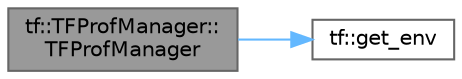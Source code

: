 digraph "tf::TFProfManager::TFProfManager"
{
 // LATEX_PDF_SIZE
  bgcolor="transparent";
  edge [fontname=Helvetica,fontsize=10,labelfontname=Helvetica,labelfontsize=10];
  node [fontname=Helvetica,fontsize=10,shape=box,height=0.2,width=0.4];
  rankdir="LR";
  Node1 [id="Node000001",label="tf::TFProfManager::\lTFProfManager",height=0.2,width=0.4,color="gray40", fillcolor="grey60", style="filled", fontcolor="black",tooltip=" "];
  Node1 -> Node2 [id="edge1_Node000001_Node000002",color="steelblue1",style="solid",tooltip=" "];
  Node2 [id="Node000002",label="tf::get_env",height=0.2,width=0.4,color="grey40", fillcolor="white", style="filled",URL="$namespacetf.html#abbef08f01c467fd4f746c3247af892bc",tooltip="retrieves the value of an environment variable"];
}
